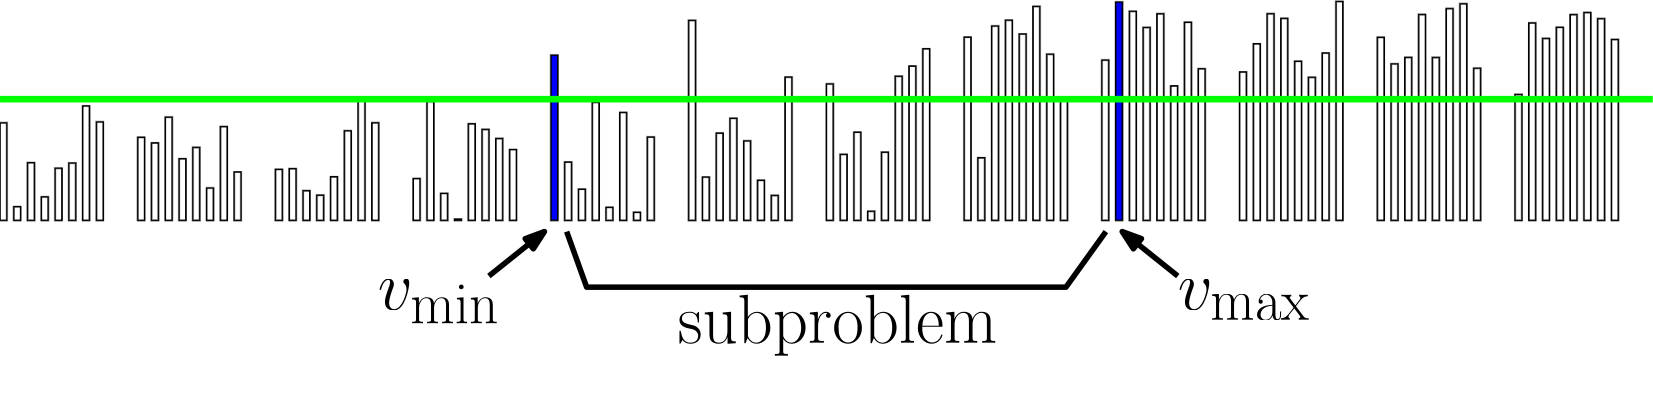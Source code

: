<?xml version="1.0"?>
<!DOCTYPE ipe SYSTEM "ipe.dtd">
<ipe version="70212" creator="Ipe 7.2.12">
<info created="D:20191006130537" modified="D:20191006130537"/>
<bitmap id="1" width="2000" height="500" BitsPerComponent="8" ColorSpace="DeviceRGB" Filter="FlateDecode" length="14244" encoding="base64">
eNrt3V3Ides6B/A3ReGEQlI+8tFuJx+JA0k+QsquTbxR4oAcILuthBShhJTdFg7EASlahKKE
fCQ54MBHkrALJaE4QVEaHvvNyrvmnGM+c77PGON/Xdfv1zja7Lvx3veY//u+/2vttZYFAAAA
AJr4rWtMEQAAAADwum9a9dprr5kixnr4/p+tMkUAAAAAwOvW60R9O5O96Ns/6xx9OwAAAADw
Bv/XrP/AyfNc385wL/r258+fX/rhmKL8FfzRVaYIAAAAgCf0+j8Y4+TRtzOdvr3HCvonAgEA
AACwD307XKJvb7OCX3vCCgIAAAA80q9eY4pep2+HS/TtVhAAAAAA/w7Q2+dK3w5vpK21ggAA
AAC8KFI+/xwd8tm50rfDKW2tFQQAAADgUpHy/LkO+fxc6dvhlLY2zdtWneaVFQQAAAB4dfr2
W+dK3w6ntLWpefXYf1aYFQQAAAB4dfr2W+dK3w6ntLWZefXOE5ey3QoCAAAAvDp9+61z9fi+
/eE/+ZlVppQ2tLXVs90KAgAAALw6ffutc3VT377+j3QwpbShra2e7VYQAAAA4NXp22+dq1v7
9oeZ/LIT+iua0dZWz3Yr2OA3+CmrTBEAAADsQN9+61zd0bc/ftrv8AvXWLg9/cQ1Xf/g2trq
2W4Fe/wG/S+qAAAA4Fj69lvnKq1vXy9YrODOXvxwLjn7MfSgrb1prt656pBst4Jpfu6aSyv4
ByesIAAAAOxG337rXGX27V90jhXc34sfzledo2/n/8/V1n8fsr69y47z2L+WagUBAAAg50Z/
+p/r2y/NVWbfbgVD3FFm9qDru2Ou3nZC384bpv1LzrGCAAAAEH6jP/3PtbWX5krfzgp9+6Zf
u7naLhmsYPXd2QoCAABAxRu9udK3s0LfvunXbq62SwYrWH13toIAAABQ8UZvrvTtrLijCnvL
qiorqOtLmytt7bTd+Y4V/JFrrAIAAABsfaM3V/p2VtxdhT3+34qYSVubNlf69mm78x0r+GKo
Sxr/73EAADjcT19jioAtPNyd37bqkBv9ZPp2rrq7CvvlE7VWUFubNlf69h47zqYr+GKorztH
3w4AwA53Z3/vB7CzF3fnFYfc6CfTt/PIM8MTVmH69q7Zrm/n8BUc+++bAAAg5O785ec4iwLb
ef3C+84T2tpDjO3b/+Ea38bVade3+zbCk8EKZu44h4SMvh0AgMC7M8Cr83dHpxnbt/vfeW16
ZtC3y/aEZJi8gr91zYE7ziEh444DAEDg3Rng1enb0wzv2z/4HPvgq58Z9O2yPSEZJq9g5r+z
WN8OAIC7M8DT0renGd632wc3mit9u2xPSAZ9+2edo28HAICQuzPAq9O3p9G32we3mCt9u2xP
SAZ9e9pvUN8OAIC7M8C671jVuK1tQ99uH9xirvTt0+jbM7M97TeobwcAwN0Z4DF358f/E2L1
7akrqG+3Dz7lXOnbp9G3Z2Z72m9Q3w4AgLszwGPuzt914tj2Q99+61xt2rc//D+/5bKj2lr7
4KZzpW+fRt+eme1bp+gHXLZ1Sa5vBwCgwd0Z4JC7c2bP0GwFt+7bV/5HEPr2lmcGffs0+vbq
u/PdybBptuvbAQDofXcGOOTunNkzNFvBHfr2h//iL7/s2LbWPrjpXOnbp9G3V9+dXyUZ/vll
+5Tk+nYAABrcnQEOuTtn9gzNVnCfvn27oeyDaWcGffs0+vbqu3NmMujbAQDofXcGOOTunNkz
NFtBfbt98GnnSt8+jb69+u6cmQz6dgAAet+dAQ65O2f2DM1WUN9uH3zaudK3T6Nvr747ZyaD
vh0AgN53Z4BD7s6ZPUOzFdS32wefdq707dPo26vvzpnJoG8HAKD33RngkLtzZs/QbAX17fbB
p50rffs0+vbqu3NmMujbAQDofXcGOOru/ImXNe769lxBfbt98GnnSt8+jb69+u6cmQz6dgAA
et+dAQ68O1+ib3+SFdS32wefdq707dPo26vvzpnJoG8HAKD33Rng2LvzH72sfde35wrq2+2D
TztX+vZp9O3Vd+fMZNC3AwDQ++4M1PJv1xxyo2/T1rahb7cPbjFX+vZp9O2Z2Z6Wovp2AADc
nYG6XvycVxxyo9e3p9G32we3mCt9+6Zv9QmrGs+Vvn27ucpMBn07AAC9785ALS9+zu97jr7d
5/GGudK32wefdq707Vu/1dZ/LTVzrvTtm87V962qvtHLdgAAAu/OQC1t2g99+6b07fbBLeZK
377DW/3xCX17iRXcM9tvnaub/jpOm779966xCwAAoGcAFn27vv2WFdS32wefdq707d6q6I7T
LNvvmKtvOdG+b1//Cw3ODAAA6BmAPXsGfXt1+nb74BZzpW/3VkV3nGbZXn133nOoTzvHmQEA
AD0DsHPPoG+vTt9uH9xirvTt3qrojtMs26vvzs4MAAD0vjsDtejb3Z0fv4L6dvvg086Vvt1b
Fd1xmmV79d3ZmQEAgN53Z6AWfbu78+NXUN9uH3zaudK3e6uiO06zbK++OzszAADQ++4M1KJv
d3d+/Arq2+fsgw9/wPde5Te4c4p6q6gdp1m2V9+dnRkAAChE3w7t6dvdnR+/gvr2Ofvgiz/g
Cr/BnVPUW0XtOM2yvfru7MwAAEAh+nZoT9/u7vz4FdS3z9kHX/8D/scJv8FDUtRbRe04zbK9
+u7szAAAQCH6dmhP3+7u/PgV1LfP2Qf9BtNS1FtF7TjNsr367iyvAAAoRN8O7enb3Z0fv4L6
9jn7oN9gWop6q6gdp1m2V9+d5RUAAIXo26E9fbu78+NXUN8+Zx/0G0xLUW8VteM0y/bqu7O8
AgCgEH07PG3P8EGrjnorfbu78yNXUN8+Zx/0G0xLUW8VteM0y/bqu7O8AgCgEH07PHnPsOLA
t9K3uzs/ZgX17XP2Qb/BtBT1VlE7TrNsr747yysAAArRt8MWPcM/ntB+uDuH07dP2wf9BtNS
1FtF7TjNsr367iyvAAAoRN8O5XqGzLdyd65O3z5tH/QblO12nEXfrm93ZgAA4Knp26Fcz5D5
Vu7O1enbp+2DfoOy3Y6z6Nv17c4MAAA8NX07lOsZMt/K3bk6ffu0fXDyb/DjVlVpa+04m36i
zbK9+u7szAAAQCH6dijXM2S+VZtr+A+tavz16tun7YOT+6v1f7G1vt2O0y/bG+zO+nYAoKhf
u8YU9aNvB+2HG/0bhlrR+OvVt0/bB/Xtf3qiVltrx9n0E22W7T12Z307AFD35jWzZxhL3w7a
Dzf606G+4YS+vWv7oW+vvoKZeWXHqb7jNMv2NrvzwLwCAHrcvJ49+7xzj769J307aD/c6MNX
cB/69mn7oL69ejLYcWS73XnRtwMARW5e775Zn1639e096dtB++FGH76C+9C3T9sH9e3Vk2Gf
t/q2VU8yVz94jWy3O+vbAYDqNy99+yj6dijXfmS+lb69On37tH1Q3149GfbM9k3/3bIvpv0S
2W53XvTtAED9m5e+fRR9O5RrPzLfSt9enb592j6ob6+eDHtm+/ecePKP4RvPke12Z3kFAPS4
eenbR9G3Q7n2I/Ot9O1RfumaS39AffucfVDfXj0ZZPvAbLeCA/MKAOhx89K3j6Jvh3LtR+Zb
6WQCs/2Ofz6Dvn3OPqhvr54Msn1gtlvBgXkFAPS4eenbR9G3Q7n2I/OtdDKB2f7Wc/Tt9sHw
3+CbVlXJK9ku20MoyaN2HABgbFOkbx9F3w7l2o/Mt9LJVM92ffu0fTD5N7iiSl7JdtkeQkke
teMAAGObIn37KPp2KNd+ZL6VTqZ6tuvbp+2D4b/Bvzihb5ftst0KVt9xAICxTZG+fRR9O5Rr
PzLfSidTPdv17dP2wcm/wbF9+5deI9v7UZJH7TgAwNimSN8+ir4djm0/2ryVTqZ6tuvbp+2D
+vbqyXD3tN/xb1KW7XUpyaN2HABgbFOkbx9F3w4r/v2aEjd6ffumQ7XJdn37tH1Q3149Ge6e
9p89R8XalZI8ascBAAbStw+kb4ert9RL/DN+XcM7Zbu+fdo+qG+vngx60YHZbneuvuMAAAPp
2wfSt8PVW+r7nKNvdw1vlu369mn7oL69ejLoRQdmu925+o4DAAykbx9I3w7H3lJ3y3Z9e90V
3Cfb9e3T9kF9+8BsV7E+fqh3XOMkYygAgMef2/Xto+jbQSfjRh++gvtku7798W/1GauqdDL6
9oHZrmK9daib/t2yY08y+nYAgKvndn37KPp20Mm40Yev4D7Zrm+/fa4e+292SD716dtHZbuK
9dah3n6Ovt1QAAC3ntv17aPo20En40YfvoL7ZLu+/da3+p0TtToZffvAbFexbjrU2JOMvh0A
4Oq5Xd8+ir4djr2l7pbt+va6K7hPtuvbo94qMxn07dWzXcW66VBjTzL6dgCAq+d2ffso+nY4
9pa6W7br2+uu4D7Zrm+Peqs7fPgqv0HZvqhY9e1WUN8OABx0bte3j6Jvh2Nvqbtlu7697gru
k+369qi3uvs3+Ph/qry+fWC2q1g3HWrsSUbfDgBw9dyubx9F3w7H3lJ3y3Z9e90V3Cfb9e1R
b3X3b/BvTvgNyvY5gaxvt4L9sh0AqE7fPpC+HY69pe6W7fr2uiu4T7br26Peym+wel5lZruK
ddOhxp5k9O0AAFfP7fr2UfTtcOwtdbds17fXXcF9sl3fHvVWfoPV8yoz21Wsmw419iSjbwcA
uHpu17ePom9n1Nf+hZc1bmv17dVXcJ9s17dX72T8BqPmKjPbVaybDpXJClbPdgCgOn37QPr2
TX3BKuf2Q772S/TtbvSLvl3fXrmTGfsbfMc1sn3Ox6Bvt4L9sh0AqE7fPpC+fYc7ziXO7Ud9
7b/4svZtrb69+gruk+369uqdzPAqzF9L9TEs+nbJ0DHbAYDq9O0D6dt3uOP8ygnn9ipfu77d
jT5hBff82vXtdTuZ4VXY28+R7TM/Bn27FVz07QBADH37QPr2qDsOaV+7vt2NPmEF9/za9e11
OxlVmGw37fp2K9gv2wGA6vTtA+nbo+44pH3t+nY3+oQV3PNr17fX7WRUYbLdtOvbrWC/bAcA
qtO3D6Rvj7rjkPa169vd6BNWcM+vXd9et5NRhcl2065vt4L9sh0AqE7fPpC+PeqOQ9rXrm93
o09YwT2/dn173U5GFSbbTbu+3Qr2y3YAoDp9+0D69qg7Dmlfu77djT5hBff82vXtdTsZVZhs
N+36divYL9sBgOr07QPp26PuOPt4x6rGtwmdzKZvpVXr8bXr2+t2Mqow2W7a9e1WsF+2AwDV
6dsH0rdH3XH2fKtL9O06GTd6fbu+fdG3G6pjtlvBTYfqcRb1MaRlOwBQnb59IH171B1nz7d6
+4n2twmdzKZvpVXr8bVX79v/65rGnYwqTLabdn27FeyX7QBAdfr2gfTtUXecyW+V+bXr293o
E1Zwz6+9et/+fyeZixp3Mqow2W7a9e1WsF+2AwDV6dsH0rdH3XEmv1Xm165vd6NPWME9v/Ye
fft7nqNv7/oblO2mPWSoHmdRH8PAEzIAsMO5Xd8+ir496o4z+a0yv3Z9uxt9wgru+bX36Ntn
djKmXbabdn27FeyX7QBAdfr2gfTtUXecyW+V+bXr293oE1Zwz69d3163kzHtst2069utYL9s
BwCq07cPpG+PuuNMfqvMr13f7kafsIJ7fu369rqdjGmX7aZd324F+2U7AFCdvn0gfXvUHWfy
W2V+7fp2N/qEFdzza9e31+1kTLtsN+36divYL9sBgOr07QPp26PuOJPfKvNr17e70Ses4J5f
u769bidj2mW7ade3W8F+2Q4AVKdvH0jfHnXHmfxWmV+7vt2NPmEF9/za9e11OxnTLttNu77d
CvbLdgCgOn37QPr2qDvO5LfK/Nr17W70CSu459eub6/byZh22W7a9e1WsF+2AwDV6dsH0rdH
3XEmv1Xm165vd6NPWME9v3Z9e91OxrTLdtOub7eC/bIdAKhO3z6Qvj3qjjP5rTK/dn27G33C
Cu75tevb63Yypl22m/b2fftXXmMF+2U7AFCdvn0gfXtU+zH5rTK/dn37dt+VVi3za9e31+1k
TLtsN+3t+/YXb3WJFWyZ7QBAdfr2gfTtUe3H5LfK/Nr17dt9V1q1zK9d3163kzHtst20D+nb
f/IcK9g12//3xZZnHo/H4/F4PB6Px+PxeDwej8fj8Xg8Ho/H4/F4PB6Px+PxeDwej8fj8Xg8
Ho/H4/F4PB6Px+PxeDwej8fj8Xg8Ho/H4/F4PB6Px+PxeDwej8fj8Xg8Ho/H4/F4PB6Px+Px
eDwej8fj8Xg8Ho/H4/F4PB6Px+PxeDwej8fj8Xg8Ho/H4/F4PB6Px+PxeDwej8fj8Xg8Ho/H
4/F4PB6Px+PxeDwez+vPAsC7PX/+/NmzZ6+99tob/vOH/+ThP3/4v3b9g7/+B/zNE8/ezbdR
YgUf1vDcTn/YCr54q484x3clr8Jd+kQvTfvkt8r82m+dqzuG2nN33vStdpirNkMlf+3nDgBW
sGe2W8GB2W4Fx2a7oepmOwD6q8yzKLeuYGbf7ruSVxXp26t/7fr27b4rnUzm165vr9vJmHbZ
btpluxXsl+0A6K/0oj1WUN8urxZ9+0Htx+S3GntLbZOiruE9Ohl9e91OxrTLdtMu261gv2zn
8T59lRUE/VVdetEeK6hvl1eLvv2g9mPyW429pbZJUdfwHp2Mvr1uJ2PaZbtpl+1WsF+2c+s+
eIkVBP1VXXrRHiuob5dXi779oPZj8luNvaW2SVHX8B6djL69bidj2mW7aZftVrBftnPrPvi7
J6wg6K+q04v2WEF9u7xa9O0HtR+T32rsLbVNirqG9+hk9O11OxnTLttNu2y3gv2yHXccQH+l
F+2xgvp2ebXo21uf+vTtOpkt3so1vEcno2+v28mYdtlu2mW7FeyX7bjjAPorvWiPFdS3y6tF
39761Kdv18ls8Vau4T06GX173U7GtMt20y7brWC/bMcdB9Bf6UV7rKC+XV4t+vbWpz59u05m
i7dyDe/Ryejb63Yypl22m3bZbgX7ZTvuOID+Si/aYwX17fJq0be3PvXp23UyW7yVa3iPTkbf
XreTMe2y3bTLdivYL9txxwH0V3rRHiuob5dXi7699alP366T2eKtXMN7dDL69rqdjGmX7aZd
tlvBftmOOw6gv9KL9ljBmX37R67SQNLp1Kdv18ls8Vau4T06GX173U7GtMt20y7brWC/bMcd
B9Bf6dt7rODMvv3ZKg0knU59+nadzHYp6hpevZPRt9ftZEy7bDftst0K9st23HEA/ZW+vccK
Tu7b33VCA+l30e/Up2/XyWyXoq7h1TsZfXvdTsa0y3bTLtutYL9sxx0H0F/p23us4OS+feDu
rG8feOrztetkElJUJ5P5tevb63Yypl22m3bZbgX7ZTvuOID+St/eYwX17aN2Z337wFOfr10n
k5CiOpnMr13fXreTMe2y3bTLdivYL9txx9nCr19jitBfRdG391hBffuo3VnfPvDU52vXySSk
qE4m82vXt9ftZEy7bDftst0K9st23HG2m6uB//Y69FdF6dt7rKC+fdTurG8feOrztetkElJU
J5P5tevb63Yypl22m3bZbgX7ZTvuONvN1eeeY67QXwXSt/dYQX37qN059jbx8ZcVSlF9e/Wv
Xd++3Xelk8n82vXtdTsZ0y7bTbtst4L9sh13HHMF4btzmxs9W6+gvn3UjpN8m7hE3+5r73RL
HZuiOpnMr13fXreTMe2y3bTLdivYL9txxzFXEL47t7nRs/UK6ttH7Tjht4k/eVm5FNW3V//a
9e3bfVc6mcyvXd9et5Mx7bLdtMt2K9gv23HHMVcQvju3udGz9Qrq20ftOG1uE04yvvait9Sx
KaqTyfza9e11OxnTLttNu2y3gv2ynU33we9bZa5AfxVC395jBfXto3YcffvAk4yvXSeTkKI6
mcyvXd9et5Mx7bLdtMt2K9gv2x/81GV60Vf/GFaYK2hwo/+xVVW+dn17dfr2gTuOvn3gScbX
rpNJSFGdTObXrm+v28mYdtlu2mW7FeyX7f9vgz5DL/okH8O3nNC3+5xodqOvnqKZZ9E/u8YX
+4YV1LeP2nH07QNPMr52nUxCiupkUs+i+vaqnYxpl+2mXbZbwX7Z/uLFvuKEXrRrtrsPwhb7
4NecqPW1J59FZ/6vhO6dK337oB1H3z7wJONr18kkpKhOJvNr17fX7WRMu2w37bLdCvbL9hcv
NvDcnrkPjp0rmHOjz5R8Fv3Yc/TtZ+dK3z5qx9G3DzzJ+Np1MgkpqpPJ/Nr17XXP7aZdtpt2
2W4FW3YyetGcfXDsXMGcG32myT1DD/r2gTuOvn3gScbXrpNJSFGdTObXrm+ve2437bLdtMt2
K9iyk9GL5uyDY+cqtr/67FV+FG70i7593lslr6C+fdRJRt8+8CTja9fJJKSoTibza9e31z23
m3bZbtpluxVs2cno23P2wbFzld1f+WdHD6JvH9gz9KBvH3iS0bcPPMn42nUyCSmqk8n82vXt
dc/tpl22m3bZbgVbdjL69px9cOxcJfdXD+/8myd0fW70Xb/2gT1DD/r2gScZffvAk4yvXSeT
kKI6mcyvXd9e99xu2mW7aZftVrBlJ6Nvz9kHx85Vcn+l6xtF3179LPpj13T9dPXtA08y+vaB
Jxlfu04mIUV1Mplfu7697rndtMt20y7brWDLTkbfnrMPjp0rDSRzbvS+9h3OopcU6vrumyt9
+6iTjL594EnG166TSUhRnUzm165vr3tuN+2y3bTLdivYspPRt+fsg2PnSgPJRiv41lW9s73B
1373tH/NOfp2TZEGcuxbtfmufO06mYQU1clkfu369rrndtMu2027bLeCLTsZfXvOPjh2rjSQ
bLeCN/0bb/XtA8+ivb52fbsGUt/e+SSzw1v92zVuqVJUJ5P5tevb657bTbtsN+2y3Qq27GT0
7Tn74Ni50kCy6Qr+0gl9u7Noy69d3z7qJKNvH3iS2eGtMv+pXDqZqBTVyWR+7fr2uud20y7b
Tbtst4ItOxl9e84+OHauNJDMOcn42tNWsNPXrm8fdZLZ4Wt/GOrDVjX+DQ7v29/3HLdUKepG
n/y169vrnttNu2w37bLdCrbsZPTtOfvg2LnSQDLnJONrT1vBTl+7vn3USWafvn2HfyqXk0zU
W7mlVt8HM+84OpkdvnZ9e91zu2mX7aZdtlvBlp2Mvj1nHxw7VxpI5pxkfO1pK9jpa9e3jzrJ
7Na3Pwz1tyf07V3fyi21+j6YecfRyezwtevb657bTbtsN+2y3Qq27GT07Tn74Ni50kAy5yTj
a09bwU5fu7591Elmz7594G9Q3+6WWnQfzLzj6GR2+Nr17XXP7aZdtpt22W4FW3Yy+vacfXDs
XGkgmXOS8bXr+rabK337Rr/BP7ymyrndb7D6SUbfrpNJSFGdTObXrm+ve2437bLdtMt2K9iy
k9G35+yD+2T7x65qfEvt0UBS/STja9f1bTdX+vZNG8hLCp3b/Qarn2T07TqZhBTVyWR+7fr2
uud20y7bTbtst4ItOxl9e84+uGMnc8O/+6zNLbVHA0n1k4yvPW0Ff3xVrRXUt2/aQH7yOfr2
EnecNicZfbtOJiFFdTKZX7u+ve653bTLdtMu261gy05G356zD+6Z7X92Qt9eYgWpfpLxtWeu
4CX69n5N0eQGMvM32OPU1+at3FKr74O6vrGdjL697rndtMt20y7brWDLTkbfnrMPaj80kLQ/
yfjaM1fwq09UXEF9uwZy0bcfdOpr81Zuqc7truH6dh9Dv57BUGPvOIZykjGUvr3fzcu5XQNJ
uRXUtzuLll5BfbsGcinYt3/vqsbNtq+9+i11bIrqZDK/dn173VOfaZftpl22W8GWN3p9e84+
qP3QQNL+JONrt4LbzZW+XQO5FOzbM/+ZTvp2t1Tndjf6Wl+7vr3uqc+0y3bTLtutYMsbvb49
Zx/MzPZ/vkYDSZsV1Lc7i5ZeQX27BnIp27d/64n2zbavvfotdWyK6mQyv3Z9e91Tn2mX7aZd
tlvBljd6fXvOPpic7ZdoIOm0gvp2Z9HSK6hv10AuZfv26u1Hm7dyS62+D+r6xnYy+vY5O44V
HNvJWMGB2W6o0jd6fXvOPpic7R9wjgaSZiuob3cWLb2C+nYN5KJvP+jU1+at3FKr74O6vrGd
jL59zo5jBcd2MlZwYLYbqvSNXt+esw/qrzSQ+Np97Vbw7rnSt2sgF337Qae+Nm/lllp9H9T1
je1k9O1zdhwrqJMx1KJvN1SFG72+PWcf1F9pIPG1+9qt4N1zpW/XQC769oNOfW3eyi21+j6o
6xvbyejb5+w4VlAnY6hF326oCjd6fXvOPqi/0kDia/e1W8G750rfroFc9O0HnfravJVbavV9
UNc3tpPRt8/ZcaygTsZQi77dUBVu9Pr2nH1Qf/V4X39N1wYSTVHdG70V3Hqu9O0ayEXfftCp
r81buaVW3wd1fWM7GX37nB3HCupkDLXo2w1V4Uavb8/ZB/VXt+bVJUf1DAQ2kNraul+7Fbx1
rvTtGshF337Qqa/NW7mlVt8HdX1jOxl9+5wdxwrqZAy16NsNVeFGr2/P2Qf1V7fm1Q+fo29H
tvf42jNX8L+vOXCu9O0ayEXfftCpr81buaVW3wd1fWM7GX37nB3HCupkDLXo2w1VoZPRt+fs
gxrI6j0DUfTt1b/25I1+xYFzpW/XQC769oNOfW3eyi21+j6o6xvbyejb5+w4VlAnY6hF326o
Cp2Mvj1nH9RAVu8ZiKJvr/61J2/073GOvr1EUzS5gZSiUd+Vr736LXVsiupkMr92ffucHccK
6mQMtejbDVWhk9G35+yDGsjqPQNR9O3Vv3bn9lvnSt+ugVz07Qed+tq8lVtq9X1Q1ze2k9G3
z9lxrKBOxlCLvt1QFToZfXvOPqiBrN4zEEXfXv1rd26/da707RrIRd9+0KmvzVvt81194irZ
Hp6iOpnMTkbfPmfHsYI6GUMt+nZDVehk9O05+6AGsnrPQBR9e/Wv3bn91rnSt9fdcdrsg/r2
6m+123d1078FQycTlaI6mcxORt8+Z8exgjoZQy36dkNV6GT07Tn7oAayes9AFH179a/duf32
/krfXnXHabMP6tuj3up3rjn2u/qjE7K9RIrqZDI7GX37nB3HCupkDLXo2w1VoZPRt+fsgxrI
6j0DUfTt1b925/Zb50rfXnfHabMP6tsDz6Jb/53ksn1aiupkMjsZffucHccK6mQMtejbDVWh
k9G35+yDGsjqPQNR9O3Vv3bn9lvnSt9ed8dpsw/q2wPPop9xjr696z6o6xvbyejb5+w4VlAn
Y6hF326oCp2Mvj1nH9RAVu8ZiKJvr/61O7ffOlf69ro7Tpt9UN8+sJOR7dNSVCeT2cno2+fs
OFZQJ2OoRd9uqAqdjL49Zx/UQFbvGYiib6/+tTu33zpX+va6O06bfVDfPrCTke1RKfqv17iG
d+1k9O1zdhwrqJMx1KJvN1SFTkbfnrMPaiCr9wxE0bdX/9qd22+dK3173R2nzT6obx/Yycj2
wH3wEtfwxp2Mvn3OjmMFdTKGWvTthqrQyejbc/bBydn+plVV7oNE0bdX/9qd22+dK337Rr9B
fbv2Qyejb6+1D77fOa7hvTsZffucHccK6mQMtejbDVWhk9G35+yDw7N9RZX7IFH07dW/duf2
W+dK377Rb1Dfrv3Qyejb7YOGCu9k9O1zdhwrKNsNtejbDVWhk9G35+yDsv0vTujb0RS16UV1
MlvPlb59o9+gvl37oZPRt9sHDRXeyejb5+w4VlC2G2rRtxuqQiejb8/ZB2V79fsgUfTt1b92
5/Zb50rfvtFvUN+u/dDJ6Nvtg4YK72T07XN2HCso2w216NsNVaGT2fqt/vyaKt2dbJ+Wovr2
6vTt1b925/Zb5+qmvv3hj/BRlxVKUX37tF4089Q3uZOR7fZBt4mETkbfPmfHsYKy3VCLvt1Q
FTqZfW6plxz4tX/xZbJdii769vr07dW/duf2W+fq1r59691Z3552bpeiUd9Vm05GttsH3SYS
Ohl9+5wdxwrKdkMt+nZDVehk9rmlvvmcw7/2m3oG2T4tRfXt1enbq3/tzu23ztUdffvDf/Gv
X1YuRfXt03rRzPZjcicj2+2DbhMJnYy+fc6OYwVlu6EWfbuhKnQyw2+pP/8y2S5Fw1cQTVHI
XMmrwLm6r2+vnqL69mm9aGb7MbmTke32QbeJhE5G3z5nx7GCst1Qi77dUBU6GbdU2S5FCzWQ
aIpC5kpeBc6Vvt1JZtG3H9R+TO5kZLt90G0i4Zaqb5+z41hB2W6oRd9uqAqdjFuqbJeihRpI
NEUhcyWvAudK3+4ks+jbD2o/Jncyst0+6DaRcEvVt8/ZcaygbDfUom83VIVOxi1VtkvRQg0k
mqKQuZJXgXOlb3eSWfTtB7UfkzsZ2W4fdJtIuKXq2+fsOFZQthtq0bcbqkIn0+CW+jDU96+S
7X6DbRpINEUhcyWvAudK3173JBN7vtJ+6GSGfFf2QUNV72T07XN2HCso2w216NsNVaGT6dG3
P1sl2/0G2zSQd/ina07/K29e1bhD1rfLq9LZrm+ve5JJPl9pP3Qyi77dPmio+E5G3z5nx7GC
st1Qi77dUBU6mTZ9+8NQ33xCtvsNNmsg7/4NXrJ6bj9P314i2xt87c7tt86Vvr3uSSb8fKX9
0Mno2+2DhgrvZPTtc3YcKyjbDbXo2w1VoZPp1LfLdtmub780Vx94zvof8M9PtO+Q9e3yqnS2
69vrnmScr6q3H5M7GdluH3SbSOhk9O1zdhwrKNsNtejbDVWhk9G3y3YpWqiBzMz2TPr26l+7
bL91rvTtdU8yzlfV24/JnYxstw+6TSSc2/Xtc3YcKyjbDbXo2w1VoZPRt8t2KfqEc/XRlzXO
9kz69rReVLZvPVf69ronGeer6u3H5E5GttsH3SYSzu369jk7jhWU7YZa9O2GqtDJ6NtluxR9
2rm66Z+U3iPbM+nb03pR2b71XOnb655knK+qtx+TOxnZbh90m0g4t+vb5+w4VlC2G2rRtxuq
Qiejb5ftUvTJ5+qvXtY+2zPp29N6Udm+9Vzp2+ueZJyvqrcfkzsZ2W4fdJtIOLfr2+fsOFZQ
thtq0bcbqkIno2+X7VL0wLnqke2Z9O1pvahs33qu9O11TzLOV9Xbj8mdjGy3D7pNJJzb9e1z
dhwrKNsNpZMxVIlORt8u26XogXPVI9sz6dvTelHZvvVc6dvrnmScr6q3H5M7GdluH3SbSDi3
69vn7DhWULYbSidjqBKdjL5dtkvRA+eqR7bv41+uke3hvahs33qu9O11TzLOV9Xbj8mdjGy3
D7pNJJzb9e1zdhwrKNsNpZMxVIlORt8u26XogXPVI9v3PIteItvze1HZvvVc6dvrnmT2easv
WCVFdTLO7fZBQy36dh+DbJ89lGyX7UU7GUMFdjL6dtkuRQ+cqx7ZvudZ9P3Pke0lelHZvvVc
6dvrnmT27WT8VcuI76pNJyPb7YNuExnZrm+fsuNYQdluKJ2MoUp0Mvp22S5FD5yrHtnuLJo2
Vx+ySl51zXZ9e92TzJ7Z/isnpKh90LndPmio6tmub3fHMZRsN9SibzdUTLYv+nbZLkUPnase
2e4smjlXm/5drPIqcK707XVPMs7t1XecyfugbLcPuk0kZLu+3R3HULLdUM7thsrJ9kXfLtul
6KFz1SPbnUUz5+rvT8ir3tmub697knFuv2moj19V5btqsw/Kdvug20RCtuvb3XEMJdsN5dxu
qJxsX/Ttsl2KHjpXPbLdWXTgXMmrwLnSt9c9yTi33zrUiirfVZt9ULbbB90mErJd3+7cbijZ
bijndkPlZPuib5ftUvTQueqR7c6iA+dKXgXOlb697knGuf2Oof7khL7d+co+KBnGntv17c7t
hpLthnJuN1ROti/6dtkuRQ+dqx7Z7iw6cK7kVeBc6dvrnmSc29N+g/ZB53b7oKFqZbu+3bnd
ULLdUM7thsrJ9kXfLtul6KFz1SPbnUUHzpW8CpwrfXvdk4xze9pv0D7o3G4fNFStbNe3O7cb
SrYbyrndUDnZvujbZbsUPXSuemS7s+jAuZJXgXOlb697knFuT/sN2ged2+2DhqqV7fp253ZD
yXZDObcbKifbF327bJeih85Vj2x3Fh04V/IqcK707XVPMs7tab9B+6Bzu33QULWyXd/u3G4o
2W4o53ZD5WT7om+X7VL00Lnqke3OogPnSl4FzpW+ve5Jxrk97TdoH3Rutw8aqla269ud2w0l
2w3l3G6onGxf9O2yXYoeOlc9st1ZdOBcyavAudK31z3JOLen/Qbtg87t9kFD1cp2fbtzu6Fk
u6Gc2w2Vk+2Lvl22j/kNfvcq2e4saq7kVfW50rfXPck4t6f9Bu2Dzu32QUPVynZ9u3O7oWS7
oZzbDZWT7Yu+XbYP+w1eItudRc2VvKo+V1v37X93Tdde1Ll94G/QPujcbh80VK1s17c7txtK
thvKud1QOdm+6Ntl+7Df4LefkO3OouZKXvWYq6379h3+qmVmL+rcPvA3aB90brcPGqpWtuvb
ndsNJdsN5dxuqJxsX/Ttst1vULa/8h/wt69xFu13bpdXgXO1T9/+oefo253bm/0GdTLO7fZB
Q9XKdn27c7uhZLuhnNsNlZPti75dtvsNyvYn+gOucBbtd26XV4FztU/fPrAXdW4f+BvUyTi3
2wcNVSvb9e3O7YaS7YZybjdUTrYv+nbZ7jco25/oD/iZ5+jbu57b5VXgXOnb655knNsHfldt
9kHZbh90bk/Idn27c7uhZLuhnNsNlZPti75dtvsNyvam7Ydzu7yalu369ronGef2gd9Vm31Q
ttsHndsTsl3f7txuKNluKOd2Q+Vk+6Jvl+1+g7K9afvh3L71H/C9LpPth2S7vr3uSca5feB3
1WYflO3O7c7tCdmub3duN5RsN5Rzu6Fysn3Rt8t2v0HZ3rT9cG7f4Q94iWw/JNv17XVPMs7t
A7+rNvugbHdud25PyHZ9u3O7oWS7oZzbDZWT7Yu+Xbb7Dcr2g+bqUy+T7YXO7f/5Mtl+YLbr
2+ueZJzbNx3qO6+R7c7tzu2Gqp7t+nbndkPJdkM5txsqJ9sXfbts9xuU7cfN1U1/d7Rs18nI
9vW50rfXPck4t1ffcWS7bHdud24/Ntv17c7thpLthnJuN1ROti+RffvnrJLtsl22d8r233+Z
bNfJyPa750rfnnOSke2BQ539O9tlu2x3bjdUj2zXtzu3G0q2G8q53VA52b5E9u3PVsl22S7b
Zbts18nI9tO30rfnnGRku2yX7bLdXDm373t31rfLdkPJdkM5txsqJduX4L79N07Idtku22W7
bNfJyPZLc6VvzznJyHbZLttlu7lybt8z2/Xtst1Qst1Qzu2Gysn2Jbhvl+2yXbbLdtmuk5Ht
j58rfXvOSUa2y3bZLtvNlXP7ntmub5fthpLthnJuN1ROti/6dtnuNyjbraBzu06mRbbr23NO
MrJdtst22W6unNv3zHZ9u2w3lGw3lHO7oXKyfdG3y3a/QdluBZ3bdTItsl3fnnOSke2yXbbL
dnPl3L5ntuvbZbuhZLuhnNsNlZPti75dtvsNynYr6Nyuk2mR7fr2nJOMbJftsl22myvn9j2z
Xd8u2w0l2w3l3G6onGxf9O2y3W9QtltB53adTIts17fnnGRku2yX7bLdXDm375nt+nbZbijZ
bijndkPlZPuib5ftfoOy3Qo6t+tkWmS7vj3nJCPbZbtsl+3myrl9z2zXt8t2Q8l2Qzm3Gyon
2xd9u2z3G5TtVtC5XSfTItv17TknGdku22W7bDdXzu17Zru+XbYbSrYbyrndUDnZvujbZbvf
oGy3gs7tOpkW2a5vzznJyHbZLttlu7lybt8z2/Xtst1Qst1Qzu2Gysn2Rd8u2/0GZbsVdG7X
ybTIdn17zklGtst22S7bzZVz+57Zrm+X7YaS7YZybjdUTrYvN/btD//Jx6yygrLdULLdUM7t
OplDsr1B3/6X1+jbpahsl+3O7X6Dzu36dtluBWW7oXQyhmrWtz9bZQVlu6Fku6Gc23Uy+vZX
GeqSo36Dst1Qsl22O7cbSt8u2/XtOhnZLtud22X7pn37w//19G85s4Ky3VCy3VDO7ToZffur
D3X2f0Cnb5eisl22O7f7DTq369tluxWU7YbSyRiqcd9uBWW7oWS7oZzbdTL69gm/QdluKNku
253bDRWe7fp22W4o2W4o53ZD5WT7om+X7VZQtltB53adTIts17dv9BuU7YaS7bLdud1Q4dmu
b5fthpLthnJuN1ROti/6dtluBWW7FXRu18m0yHZ9+0a/QdluKNm+MtRPrXJutw86t+vbZbu+
Xbabdtlu2vXtVlC2W0HZbgWd2/Xt+vauv8F3XSPbDSXb7+r6znNutw86t+vbZbu+Xbabdtlu
2vXtVlC2W0HZbgWd2/Xt+vbeP+cVst1Qsv2Oob7ihHO7fdC5Xd8u2/Xtsl22y3bTrm837bLd
Csp2K+jcrm/Xt0/4OX/kObLdULLdUM7thtK3+xhku2yX7bLduV2269tlu2yX7bJdtuvbZbu+
XbabdtluBZ3braC+Xd8u2w0l2w3l3G4ofbuhZLtsl+2yXd+ub9e3y3bZLtt1MrLdtMt2fbts
N+2y3QrKdiuob7eCst1Qst1Qzu36dn27oWS7bNfJOLc7t8t2fbtsl+2yXbbLdtMu2/Xtst20
y3Yr6Nyub9e3+znLdkPJdkM5txtK3+5jkO2Gku2y3bldtuvbZbtsl+2yXbbr22W7vl22m3bZ
bgWd262gvl3fLtsNJdsN5dxuKH27oWS7oWS7bNe369v17bJdtst2nYxsd26X7fp22W7aZbsV
lO1WUN9uBWW7oWS7oZzbbxrqk1bJdn27bJftsl0nI9tNu2zXt8t2v0HZbgVluxXs0be/duLq
H/D0v3L1D3j2v7IyVwPfas9st4Ihb7VntlvBhLfa89yeOVeXyPYn6ttfO3n8BmW7FZTtVtC5
3Qo2z/ZzBwArKNslg2z3XTm3+66O7NtvbT9WXJqrS56wk2nwVjt2MlYw5a12y3YrGPJWhwe7
FZTtVlC2W0HZbgVluxWU7b4r2e67ku3eSrbL9k3X/ZKzc/V81U3j3/dfafxW+2S7FYx6q2N/
41Zw/7dKWHQrKNutoGy3grLdCsp235Vs913Jdt+VbPdWsl22AwAAAAAAAAAAAAAAAAAAAAAA
AAAAAAAAAAAAAAAAAAAAAAAAAAAAAAAAAAAAAAAAAAAAAAAAAAAAAAAAAAAAAAAAAAAAAAAA
AAAAAAAAAAAAAAAAAAAAAAAAAAAAAAAAAAAAAAAAAAAAAAAAAAAAAAAAAAAAAAAAAAAAAAAA
AAAAAAAAAAAAAAAAAAAAAAAAAAAAAAAAAAAAAAAAAAAAAAAAAAAAAAAAAAAAAAAAAAAAAAAA
AAAAAAAAAAAAAAAAAAAAAAAAAAAAAAAAAAAAAAAAAAAAAAAAAAAAAAAAAAAAAAAAAAAAAAAA
AAAAAAAAAAAAAAAAAAAAAAAAAAAAAAAAAAAAAAAAAAAAAAAAAAAAAAAAAAAAAAAAAAAAAAAA
AAAAAAAAAAAAAAAAAAAAAAAAAAAAAAAAAAAAAAAAAAAAAAAAAAAAAAAAAAAAAAAAAAAAAAAA
AAAAAAAAAAAAAAAAAAAAAAAAAAAAAAAAAAAAAAAAAAAAAAAAAAAAAAAAAAAAAAAAAAAAAAAA
AAAAAAAAAAAAAAAAAAAAAAAAAAAAAAAAAAAAAAAAAAAAAAAAAAAAAAAAAAAAAAAAAAAAAAAA
AAAAAAAAAAAAAAAAAAAAAAAAAAAAAAAAAAAAAAAAAAAAAAAAAAAAAAAAAAAAAAAAAAAAAAAA
AAAAAAAAAAAAAAAAAAAAAAAAAAAAAAAAAAAAAAAAAAAAAAAAAAAAAAAAAAAAAAAAAAAAAAAA
AAAAAAAAAAAAAAAAAAAAAAAAAAAAAAAAAAAAAAAAAAAAAAAAAAAAAAAAAAAAAAAAAAAAAAAA
AAAAAAAAAAAAAAAAAAAAAAAAAAAAAAAAAAAAAAAAAAAAAAAAAAAAAAAAAAAAAAAAAAAAAAAA
AAAAAAAAAAAAAAAAAAAAAAAAAAAAAAAAAAAAAAAAAAAAAAAAAAAAAAAAAAAAAAAAAAAAAAAA
AAAAAAAAAAAAAAAAAAAAAAAAAAAAAAAAAAAAAAAAAAAAAAAAAAAAAAAAAAAAAAAAAAAAAAAA
AAAAAAAAAAAAAAAAAAAAAAAAAAAAAAAAAAAAAAAAAAAAAAAAAAAAAAAAAAAAAAAAAAAAAAAA
AAAAAAAAAAAAAAAAAAAAAAAAAAAAAAAAAAAAAAAAAAAAAAAAAAAAAAAAAAAAAAAAAAAAAAAA
AAAAAAAAAAAAAAAAAAAAAAAAAAAAAAAAAAAAAAAAAAAAAAAAAAAAAAAAAAAAAAAAAAAAAAAA
AAAAAAAAAAAAAAAAAAAAAAAAAAAAAAAAAAAAAAAAAAAAAAAAAAAAAAAAAAAAAAAAAAAAAAAA
AAAAAAAAAAAAAAAAAAAAAAAAAAAAAAAAAAAAAAAAAAAAAAAAAAAAAAAAAAAAAAAAAAAAAAAA
AAAAAAAAAAAAAAAAAAAAAAAAAAAAAAAAAAAAAAAAAAAAAAAAAAAAAAAAAAAAAAAAAAAAAAAA
AAAAAAAAAAAAAAAAAAAAAAAAAAAAAAAAAAAAAAAAAAAAAAAAAAAAAAAAAAAAAAAAAAAAAAAA
AAAAAAAAAAAAAAAAAAAAAAAAAAAAAAAAAAAAAAAAAAAAAAAAAAAAAAAAAAAAAAAAAAAAAAAA
AAAAAAAAAAAAAAAAAAAAAAAAAAAAAAAAAAAAAAAAAAAAAAAAAAAAAAAAAAAAAAAAAAAAAAAA
AAAAAAAAAAAAAAAAAAAAAAAAAAAAAAAAAAAAAAAAAAAAAAAAAAAAAAAAAAAAAAAAAAAAAAAA
AAAAAAAAAAAAAAAAAAAAAAAAAAAAAAAAAAAAAAAAAAAAAADl/A/QBuhV
</bitmap>
<ipestyle name="basic">
<symbol name="arrow/arc(spx)">
<path stroke="sym-stroke" fill="sym-stroke" pen="sym-pen">
0 0 m
-1 0.333 l
-1 -0.333 l
h
</path>
</symbol>
<symbol name="arrow/farc(spx)">
<path stroke="sym-stroke" fill="white" pen="sym-pen">
0 0 m
-1 0.333 l
-1 -0.333 l
h
</path>
</symbol>
<symbol name="arrow/ptarc(spx)">
<path stroke="sym-stroke" fill="sym-stroke" pen="sym-pen">
0 0 m
-1 0.333 l
-0.8 0 l
-1 -0.333 l
h
</path>
</symbol>
<symbol name="arrow/fptarc(spx)">
<path stroke="sym-stroke" fill="white" pen="sym-pen">
0 0 m
-1 0.333 l
-0.8 0 l
-1 -0.333 l
h
</path>
</symbol>
<symbol name="mark/circle(sx)" transformations="translations">
<path fill="sym-stroke">
0.6 0 0 0.6 0 0 e
0.4 0 0 0.4 0 0 e
</path>
</symbol>
<symbol name="mark/disk(sx)" transformations="translations">
<path fill="sym-stroke">
0.6 0 0 0.6 0 0 e
</path>
</symbol>
<symbol name="mark/fdisk(sfx)" transformations="translations">
<group>
<path fill="sym-fill">
0.5 0 0 0.5 0 0 e
</path>
<path fill="sym-stroke" fillrule="eofill">
0.6 0 0 0.6 0 0 e
0.4 0 0 0.4 0 0 e
</path>
</group>
</symbol>
<symbol name="mark/box(sx)" transformations="translations">
<path fill="sym-stroke" fillrule="eofill">
-0.6 -0.6 m
0.6 -0.6 l
0.6 0.6 l
-0.6 0.6 l
h
-0.4 -0.4 m
0.4 -0.4 l
0.4 0.4 l
-0.4 0.4 l
h
</path>
</symbol>
<symbol name="mark/square(sx)" transformations="translations">
<path fill="sym-stroke">
-0.6 -0.6 m
0.6 -0.6 l
0.6 0.6 l
-0.6 0.6 l
h
</path>
</symbol>
<symbol name="mark/fsquare(sfx)" transformations="translations">
<group>
<path fill="sym-fill">
-0.5 -0.5 m
0.5 -0.5 l
0.5 0.5 l
-0.5 0.5 l
h
</path>
<path fill="sym-stroke" fillrule="eofill">
-0.6 -0.6 m
0.6 -0.6 l
0.6 0.6 l
-0.6 0.6 l
h
-0.4 -0.4 m
0.4 -0.4 l
0.4 0.4 l
-0.4 0.4 l
h
</path>
</group>
</symbol>
<symbol name="mark/cross(sx)" transformations="translations">
<group>
<path fill="sym-stroke">
-0.43 -0.57 m
0.57 0.43 l
0.43 0.57 l
-0.57 -0.43 l
h
</path>
<path fill="sym-stroke">
-0.43 0.57 m
0.57 -0.43 l
0.43 -0.57 l
-0.57 0.43 l
h
</path>
</group>
</symbol>
<symbol name="arrow/fnormal(spx)">
<path stroke="sym-stroke" fill="white" pen="sym-pen">
0 0 m
-1 0.333 l
-1 -0.333 l
h
</path>
</symbol>
<symbol name="arrow/pointed(spx)">
<path stroke="sym-stroke" fill="sym-stroke" pen="sym-pen">
0 0 m
-1 0.333 l
-0.8 0 l
-1 -0.333 l
h
</path>
</symbol>
<symbol name="arrow/fpointed(spx)">
<path stroke="sym-stroke" fill="white" pen="sym-pen">
0 0 m
-1 0.333 l
-0.8 0 l
-1 -0.333 l
h
</path>
</symbol>
<symbol name="arrow/linear(spx)">
<path stroke="sym-stroke" pen="sym-pen">
-1 0.333 m
0 0 l
-1 -0.333 l
</path>
</symbol>
<symbol name="arrow/fdouble(spx)">
<path stroke="sym-stroke" fill="white" pen="sym-pen">
0 0 m
-1 0.333 l
-1 -0.333 l
h
-1 0 m
-2 0.333 l
-2 -0.333 l
h
</path>
</symbol>
<symbol name="arrow/double(spx)">
<path stroke="sym-stroke" fill="sym-stroke" pen="sym-pen">
0 0 m
-1 0.333 l
-1 -0.333 l
h
-1 0 m
-2 0.333 l
-2 -0.333 l
h
</path>
</symbol>
<pen name="heavier" value="0.8"/>
<pen name="fat" value="1.2"/>
<pen name="ultrafat" value="2"/>
<symbolsize name="large" value="5"/>
<symbolsize name="small" value="2"/>
<symbolsize name="tiny" value="1.1"/>
<arrowsize name="large" value="10"/>
<arrowsize name="small" value="5"/>
<arrowsize name="tiny" value="3"/>
<color name="red" value="1 0 0"/>
<color name="green" value="0 1 0"/>
<color name="blue" value="0 0 1"/>
<color name="yellow" value="1 1 0"/>
<color name="orange" value="1 0.647 0"/>
<color name="gold" value="1 0.843 0"/>
<color name="purple" value="0.627 0.125 0.941"/>
<color name="gray" value="0.745"/>
<color name="brown" value="0.647 0.165 0.165"/>
<color name="navy" value="0 0 0.502"/>
<color name="pink" value="1 0.753 0.796"/>
<color name="seagreen" value="0.18 0.545 0.341"/>
<color name="turquoise" value="0.251 0.878 0.816"/>
<color name="violet" value="0.933 0.51 0.933"/>
<color name="darkblue" value="0 0 0.545"/>
<color name="darkcyan" value="0 0.545 0.545"/>
<color name="darkgray" value="0.663"/>
<color name="darkgreen" value="0 0.392 0"/>
<color name="darkmagenta" value="0.545 0 0.545"/>
<color name="darkorange" value="1 0.549 0"/>
<color name="darkred" value="0.545 0 0"/>
<color name="lightblue" value="0.678 0.847 0.902"/>
<color name="lightcyan" value="0.878 1 1"/>
<color name="lightgray" value="0.827"/>
<color name="lightgreen" value="0.565 0.933 0.565"/>
<color name="lightyellow" value="1 1 0.878"/>
<dashstyle name="dashed" value="[4] 0"/>
<dashstyle name="dotted" value="[1 3] 0"/>
<dashstyle name="dash dotted" value="[4 2 1 2] 0"/>
<dashstyle name="dash dot dotted" value="[4 2 1 2 1 2] 0"/>
<textsize name="large" value="\large"/>
<textsize name="Large" value="\Large"/>
<textsize name="LARGE" value="\LARGE"/>
<textsize name="huge" value="\huge"/>
<textsize name="Huge" value="\Huge"/>
<textsize name="small" value="\small"/>
<textsize name="footnote" value="\footnotesize"/>
<textsize name="tiny" value="\tiny"/>
<textstyle name="center" begin="\begin{center}" end="\end{center}"/>
<textstyle name="itemize" begin="\begin{itemize}" end="\end{itemize}"/>
<textstyle name="item" begin="\begin{itemize}\item{}" end="\end{itemize}"/>
<gridsize name="4 pts" value="4"/>
<gridsize name="8 pts (~3 mm)" value="8"/>
<gridsize name="16 pts (~6 mm)" value="16"/>
<gridsize name="32 pts (~12 mm)" value="32"/>
<gridsize name="10 pts (~3.5 mm)" value="10"/>
<gridsize name="20 pts (~7 mm)" value="20"/>
<gridsize name="14 pts (~5 mm)" value="14"/>
<gridsize name="28 pts (~10 mm)" value="28"/>
<gridsize name="56 pts (~20 mm)" value="56"/>
<anglesize name="90 deg" value="90"/>
<anglesize name="60 deg" value="60"/>
<anglesize name="45 deg" value="45"/>
<anglesize name="30 deg" value="30"/>
<anglesize name="22.5 deg" value="22.5"/>
<opacity name="10%" value="0.1"/>
<opacity name="30%" value="0.3"/>
<opacity name="50%" value="0.5"/>
<opacity name="75%" value="0.75"/>
<tiling name="falling" angle="-60" step="4" width="1"/>
<tiling name="rising" angle="30" step="4" width="1"/>
</ipestyle>
<page>
<layer name="alpha"/>
<view layers="alpha" active="alpha"/>
<image layer="alpha" rect="0 346.625 595 495.375" bitmap="1"/>
<path matrix="1.7975 0 0 1 -349.631 0" stroke="black" pen="ultrafat">
308 412 m
312 392 l
408 392 l
416 412 l
416 412 l
</path>
<text matrix="1 0 0 1 -248 -16" transformations="translations" pos="384 400" stroke="black" type="label" width="43.899" height="10.669" depth="5.02" valign="baseline" size="Huge" style="math">v_{\min} </text>
<text matrix="1 0 0 1 40 -16" transformations="translations" pos="384 400" stroke="black" type="label" width="47.677" height="10.67" depth="3.72" valign="baseline" size="Huge" style="math">v_{\max}</text>
<text matrix="1 0 0 1 -104 -36" transformations="translations" pos="348 408" stroke="black" type="label" width="115.102" height="17.215" depth="4.82" valign="baseline" size="Huge">subproblem</text>
<path matrix="1 0 0 1 -20 0" stroke="black" pen="ultrafat" arrow="normal/normal">
444 396 m
424 412 l
</path>
<path matrix="1 0 0 1 -104 0" stroke="black" pen="ultrafat" arrow="normal/normal">
280 396 m
300 412 l
</path>
</page>
</ipe>
